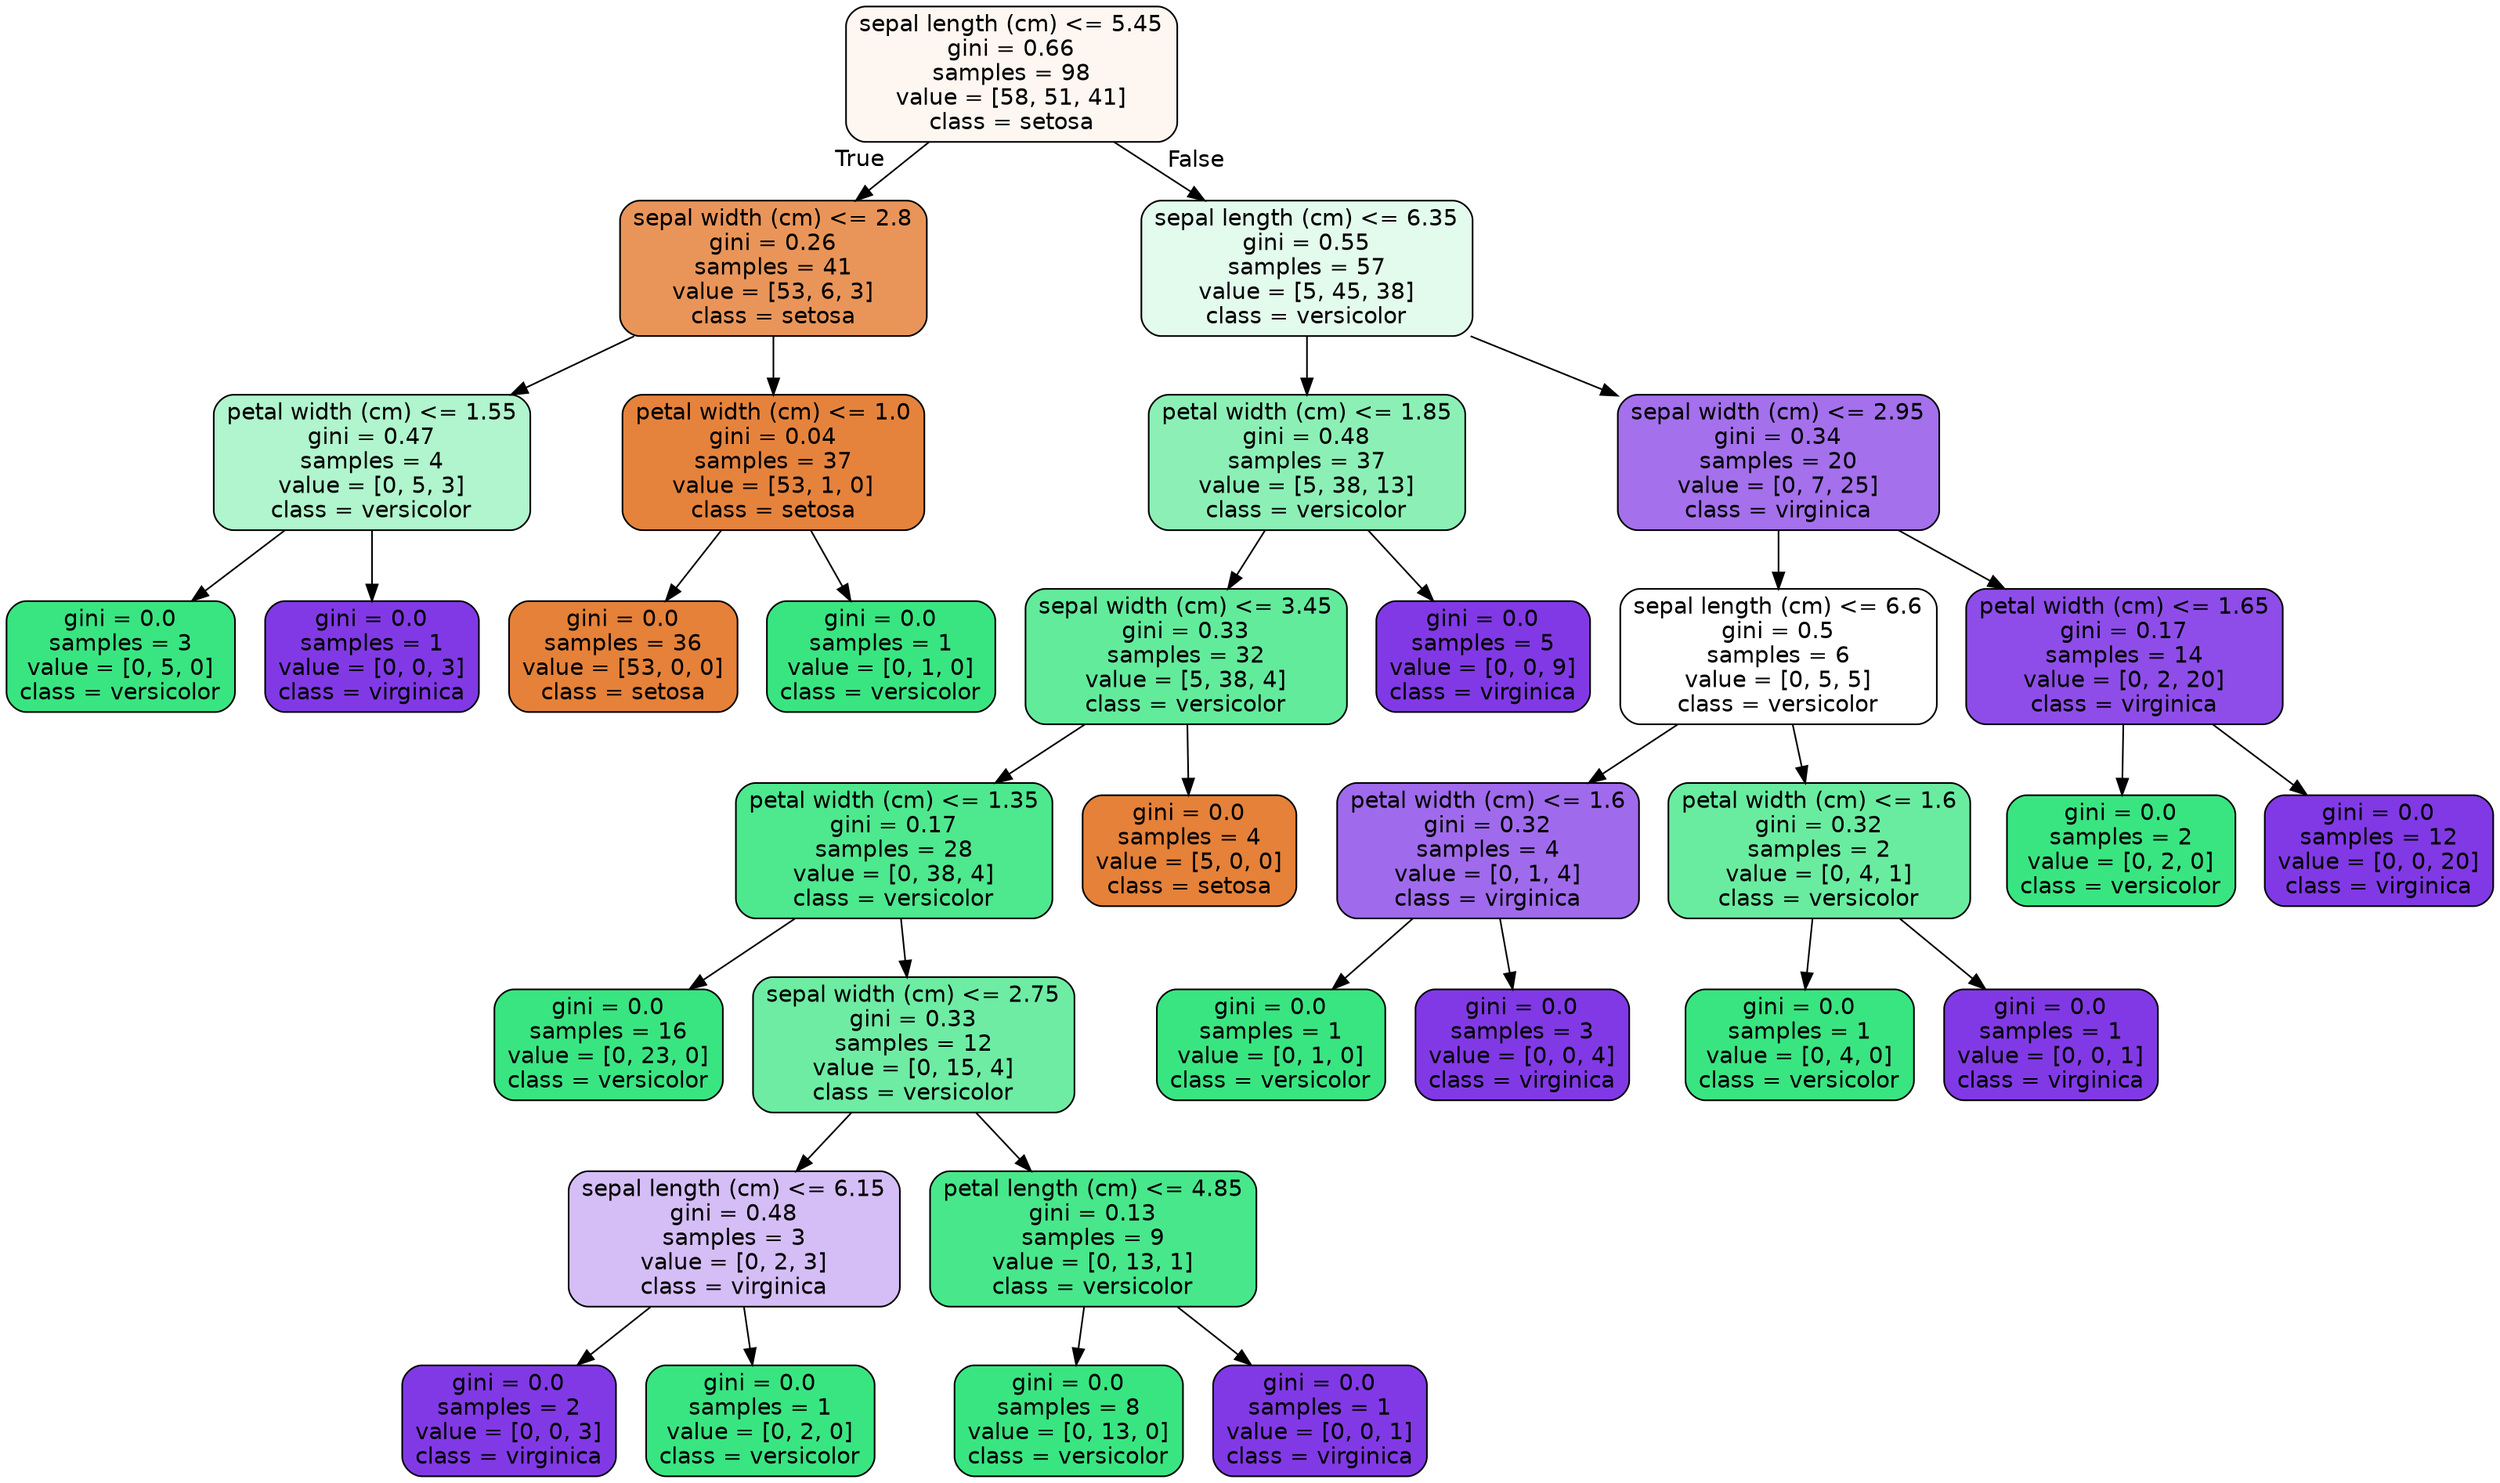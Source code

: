 digraph Tree {
node [shape=box, style="filled, rounded", color="black", fontname="helvetica"] ;
edge [fontname="helvetica"] ;
0 [label="sepal length (cm) <= 5.45\ngini = 0.66\nsamples = 98\nvalue = [58, 51, 41]\nclass = setosa", fillcolor="#fdf6f1"] ;
1 [label="sepal width (cm) <= 2.8\ngini = 0.26\nsamples = 41\nvalue = [53, 6, 3]\nclass = setosa", fillcolor="#e99559"] ;
0 -> 1 [labeldistance=2.5, labelangle=45, headlabel="True"] ;
2 [label="petal width (cm) <= 1.55\ngini = 0.47\nsamples = 4\nvalue = [0, 5, 3]\nclass = versicolor", fillcolor="#b0f5cd"] ;
1 -> 2 ;
3 [label="gini = 0.0\nsamples = 3\nvalue = [0, 5, 0]\nclass = versicolor", fillcolor="#39e581"] ;
2 -> 3 ;
4 [label="gini = 0.0\nsamples = 1\nvalue = [0, 0, 3]\nclass = virginica", fillcolor="#8139e5"] ;
2 -> 4 ;
5 [label="petal width (cm) <= 1.0\ngini = 0.04\nsamples = 37\nvalue = [53, 1, 0]\nclass = setosa", fillcolor="#e5833d"] ;
1 -> 5 ;
6 [label="gini = 0.0\nsamples = 36\nvalue = [53, 0, 0]\nclass = setosa", fillcolor="#e58139"] ;
5 -> 6 ;
7 [label="gini = 0.0\nsamples = 1\nvalue = [0, 1, 0]\nclass = versicolor", fillcolor="#39e581"] ;
5 -> 7 ;
8 [label="sepal length (cm) <= 6.35\ngini = 0.55\nsamples = 57\nvalue = [5, 45, 38]\nclass = versicolor", fillcolor="#e3fbed"] ;
0 -> 8 [labeldistance=2.5, labelangle=-45, headlabel="False"] ;
9 [label="petal width (cm) <= 1.85\ngini = 0.48\nsamples = 37\nvalue = [5, 38, 13]\nclass = versicolor", fillcolor="#8cf0b6"] ;
8 -> 9 ;
10 [label="sepal width (cm) <= 3.45\ngini = 0.33\nsamples = 32\nvalue = [5, 38, 4]\nclass = versicolor", fillcolor="#63eb9c"] ;
9 -> 10 ;
11 [label="petal width (cm) <= 1.35\ngini = 0.17\nsamples = 28\nvalue = [0, 38, 4]\nclass = versicolor", fillcolor="#4ee88e"] ;
10 -> 11 ;
12 [label="gini = 0.0\nsamples = 16\nvalue = [0, 23, 0]\nclass = versicolor", fillcolor="#39e581"] ;
11 -> 12 ;
13 [label="sepal width (cm) <= 2.75\ngini = 0.33\nsamples = 12\nvalue = [0, 15, 4]\nclass = versicolor", fillcolor="#6eeca3"] ;
11 -> 13 ;
14 [label="sepal length (cm) <= 6.15\ngini = 0.48\nsamples = 3\nvalue = [0, 2, 3]\nclass = virginica", fillcolor="#d5bdf6"] ;
13 -> 14 ;
15 [label="gini = 0.0\nsamples = 2\nvalue = [0, 0, 3]\nclass = virginica", fillcolor="#8139e5"] ;
14 -> 15 ;
16 [label="gini = 0.0\nsamples = 1\nvalue = [0, 2, 0]\nclass = versicolor", fillcolor="#39e581"] ;
14 -> 16 ;
17 [label="petal length (cm) <= 4.85\ngini = 0.13\nsamples = 9\nvalue = [0, 13, 1]\nclass = versicolor", fillcolor="#48e78b"] ;
13 -> 17 ;
18 [label="gini = 0.0\nsamples = 8\nvalue = [0, 13, 0]\nclass = versicolor", fillcolor="#39e581"] ;
17 -> 18 ;
19 [label="gini = 0.0\nsamples = 1\nvalue = [0, 0, 1]\nclass = virginica", fillcolor="#8139e5"] ;
17 -> 19 ;
20 [label="gini = 0.0\nsamples = 4\nvalue = [5, 0, 0]\nclass = setosa", fillcolor="#e58139"] ;
10 -> 20 ;
21 [label="gini = 0.0\nsamples = 5\nvalue = [0, 0, 9]\nclass = virginica", fillcolor="#8139e5"] ;
9 -> 21 ;
22 [label="sepal width (cm) <= 2.95\ngini = 0.34\nsamples = 20\nvalue = [0, 7, 25]\nclass = virginica", fillcolor="#a470ec"] ;
8 -> 22 ;
23 [label="sepal length (cm) <= 6.6\ngini = 0.5\nsamples = 6\nvalue = [0, 5, 5]\nclass = versicolor", fillcolor="#ffffff"] ;
22 -> 23 ;
24 [label="petal width (cm) <= 1.6\ngini = 0.32\nsamples = 4\nvalue = [0, 1, 4]\nclass = virginica", fillcolor="#a06aec"] ;
23 -> 24 ;
25 [label="gini = 0.0\nsamples = 1\nvalue = [0, 1, 0]\nclass = versicolor", fillcolor="#39e581"] ;
24 -> 25 ;
26 [label="gini = 0.0\nsamples = 3\nvalue = [0, 0, 4]\nclass = virginica", fillcolor="#8139e5"] ;
24 -> 26 ;
27 [label="petal width (cm) <= 1.6\ngini = 0.32\nsamples = 2\nvalue = [0, 4, 1]\nclass = versicolor", fillcolor="#6aeca0"] ;
23 -> 27 ;
28 [label="gini = 0.0\nsamples = 1\nvalue = [0, 4, 0]\nclass = versicolor", fillcolor="#39e581"] ;
27 -> 28 ;
29 [label="gini = 0.0\nsamples = 1\nvalue = [0, 0, 1]\nclass = virginica", fillcolor="#8139e5"] ;
27 -> 29 ;
30 [label="petal width (cm) <= 1.65\ngini = 0.17\nsamples = 14\nvalue = [0, 2, 20]\nclass = virginica", fillcolor="#8e4de8"] ;
22 -> 30 ;
31 [label="gini = 0.0\nsamples = 2\nvalue = [0, 2, 0]\nclass = versicolor", fillcolor="#39e581"] ;
30 -> 31 ;
32 [label="gini = 0.0\nsamples = 12\nvalue = [0, 0, 20]\nclass = virginica", fillcolor="#8139e5"] ;
30 -> 32 ;
}